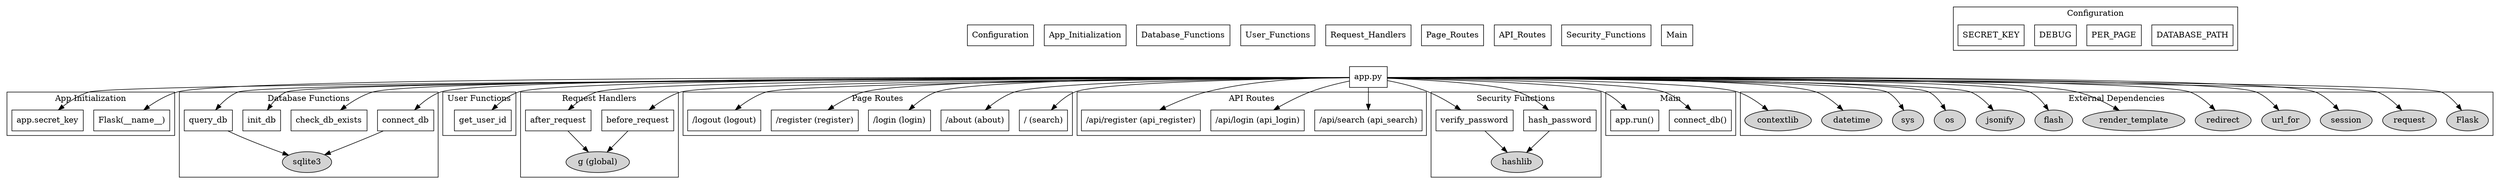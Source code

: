 digraph G {
    node [shape=box];

    app [label="app.py"];
    
    subgraph cluster_config {
        label="Configuration";
        DATABASE_PATH;
        PER_PAGE;
        DEBUG;
        SECRET_KEY;
    }

    subgraph cluster_app_init {
        label="App Initialization";
        app_init [label="Flask(__name__)"];
        app_secret [label="app.secret_key"];
    }

    subgraph cluster_db_functions {
        label="Database Functions";
        connect_db;
        check_db_exists;
        init_db;
        query_db;
        sqlite [label="sqlite3", shape=ellipse, style=filled, fillcolor=lightgrey];
    }

    subgraph cluster_user_functions {
        label="User Functions";
        get_user_id;
    }

    subgraph cluster_request_handlers {
        label="Request Handlers";
        before_request;
        after_request;
        g_global [label="g (global)", shape=ellipse, style=filled, fillcolor=lightgrey];
    }

    subgraph cluster_page_routes {
        label="Page Routes";
        search [label="/ (search)"];
        about [label="/about (about)"];
        login [label="/login (login)"];
        register [label="/register (register)"];
        logout [label="/logout (logout)"];
    }

    subgraph cluster_api_routes {
        label="API Routes";
        api_search [label="/api/search (api_search)"];
        api_login [label="/api/login (api_login)"];
        api_register [label="/api/register (api_register)"];
    }

    subgraph cluster_security_functions {
        label="Security Functions";
        hash_password;
        verify_password;
        hashlib [label="hashlib", shape=ellipse, style=filled, fillcolor=lightgrey];
    }

    subgraph cluster_main {
        label="Main";
        connect_main [label="connect_db()"];
        run_main [label="app.run()"];
    }

    subgraph cluster_external {
        label="External Dependencies";
        flask [label="Flask", shape=ellipse, style=filled, fillcolor=lightgrey];
        request [label="request", shape=ellipse, style=filled, fillcolor=lightgrey];
        session [label="session", shape=ellipse, style=filled, fillcolor=lightgrey];
        url_for [label="url_for", shape=ellipse, style=filled, fillcolor=lightgrey];
        redirect [label="redirect", shape=ellipse, style=filled, fillcolor=lightgrey];
        render_template [label="render_template", shape=ellipse, style=filled, fillcolor=lightgrey];
        flash [label="flash", shape=ellipse, style=filled, fillcolor=lightgrey];
        jsonify [label="jsonify", shape=ellipse, style=filled, fillcolor=lightgrey];
        os [label="os", shape=ellipse, style=filled, fillcolor=lightgrey];
        sys [label="sys", shape=ellipse, style=filled, fillcolor=lightgrey];
        datetime [label="datetime", shape=ellipse, style=filled, fillcolor=lightgrey];
        contextlib [label="contextlib", shape=ellipse, style=filled, fillcolor=lightgrey];
    }

    Configuration -> app [style=invis];
    App_Initialization -> app [style=invis];
    Database_Functions -> app [style=invis];
    User_Functions -> app [style=invis];
    Request_Handlers -> app [style=invis];
    Page_Routes -> app [style=invis];
    API_Routes -> app [style=invis];
    Security_Functions -> app [style=invis];
    Main -> app [style=invis];

    app -> app_init;
    app -> app_secret;
    app -> connect_db;
    app -> check_db_exists;
    app -> init_db;
    app -> query_db;
    app -> get_user_id;
    app -> before_request;
    app -> after_request;
    app -> search;
    app -> about;
    app -> login;
    app -> register;
    app -> logout;
    app -> api_search;
    app -> api_login;
    app -> api_register;
    app -> hash_password;
    app -> verify_password;
    app -> connect_main;
    app -> run_main;
    connect_db -> sqlite;
    query_db -> sqlite;
    hash_password -> hashlib;
    verify_password -> hashlib;
    before_request -> g_global;
    after_request -> g_global;

    app -> flask;
    app -> request;
    app -> session;
    app -> url_for;
    app -> redirect;
    app -> render_template;
    app -> flash;
    app -> jsonify;
    app -> os;
    app -> sys;
    app -> datetime;
    app -> contextlib;
}